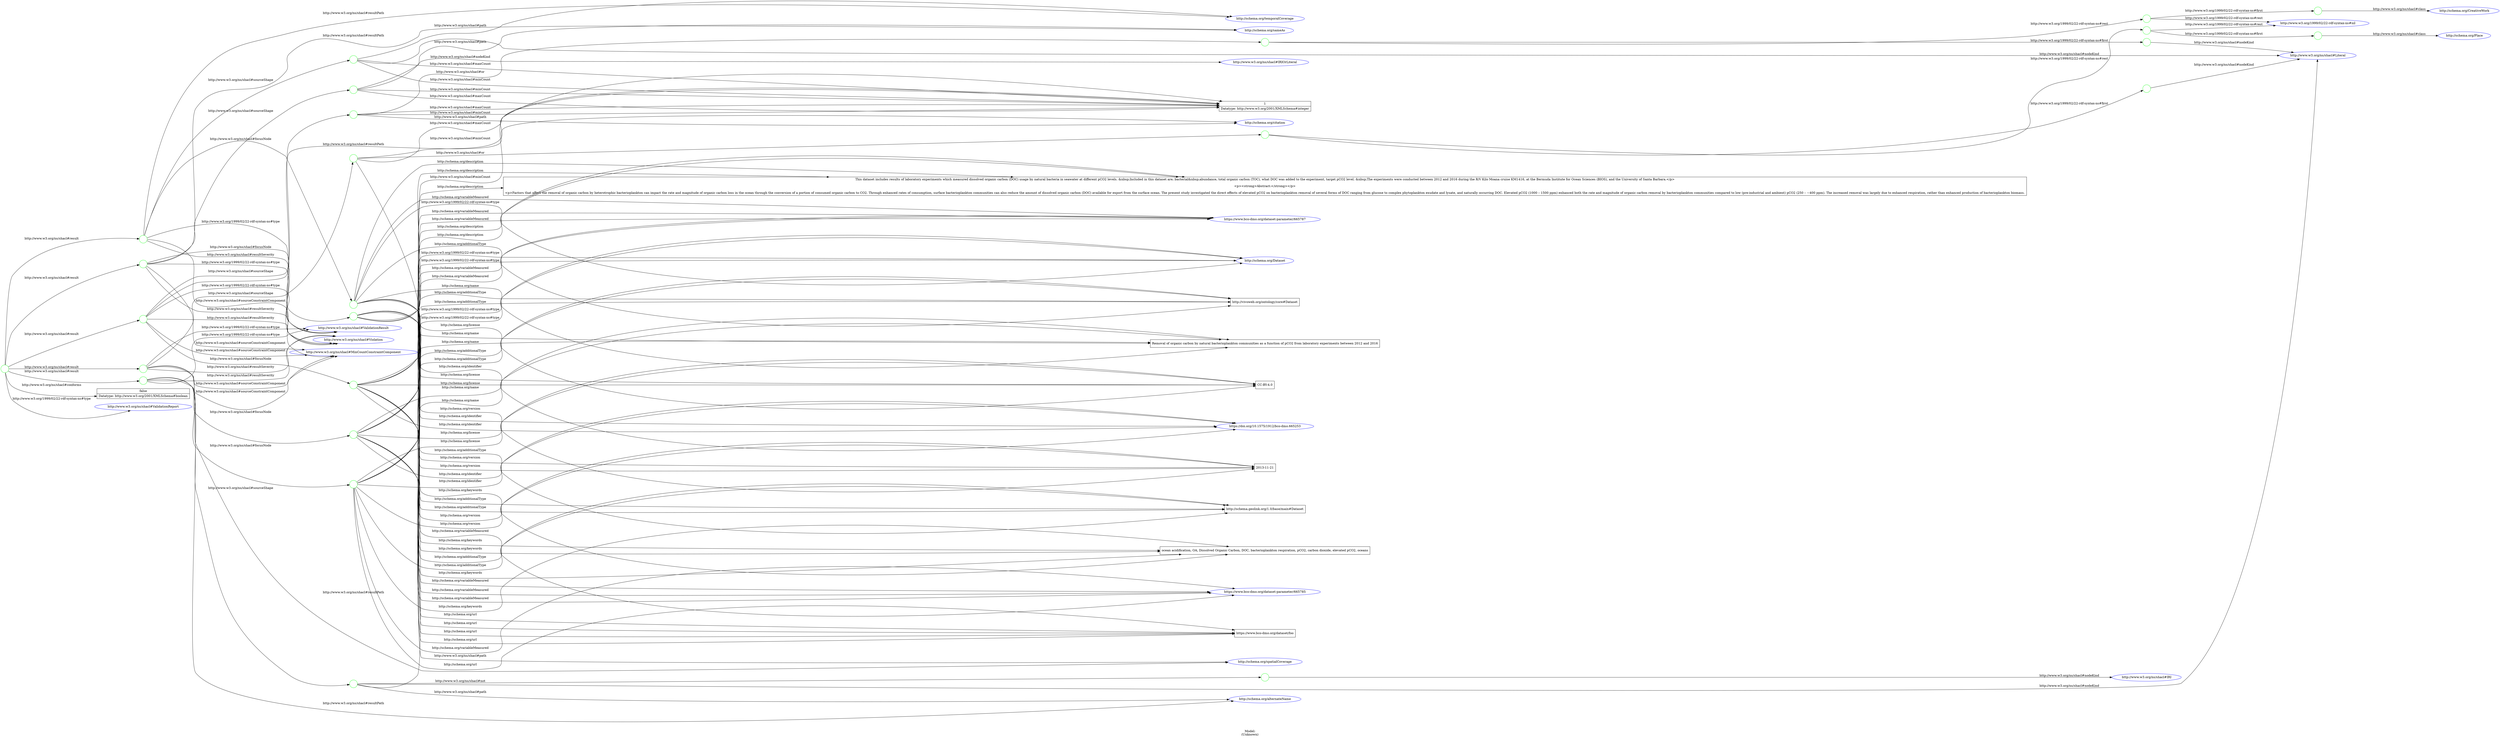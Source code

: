 digraph {
	rankdir = LR;
	charset="utf-8";

	"B_:N2902cfeccffc45f0837001218f760abc" -> "Rhttp://www.w3.org/ns/shacl#Literal" [ label="http://www.w3.org/ns/shacl#nodeKind" ];
	"B_:N9cfc69e8acdc4ba09f765b9a095356d9" -> "Rhttp://schema.org/temporalCoverage" [ label="http://www.w3.org/ns/shacl#resultPath" ];
	"B_:Ned4185c0f1c24a3692560da6a8ca8593" -> "Rhttp://www.w3.org/ns/shacl#Violation" [ label="http://www.w3.org/ns/shacl#resultSeverity" ];
	"B_:Neb15db5b47304d12a78ad7c561f0a96f" -> "L1|Datatype: http://www.w3.org/2001/XMLSchema#integer" [ label="http://www.w3.org/ns/shacl#maxCount" ];
	"B_:N69ebe0d463d3492ea75f1ba9baf6f1d8" -> "L2013-11-21" [ label="http://schema.org/version" ];
	"B_:N68903cfd1c2145b59a5fc8653f73da1e" -> "Rhttp://schema.org/Dataset" [ label="http://www.w3.org/1999/02/22-rdf-syntax-ns#type" ];
	"B_:N68903cfd1c2145b59a5fc8653f73da1e" -> "Lhttp://vivoweb.org/ontology/core#Dataset" [ label="http://schema.org/additionalType" ];
	"B_:N69ebe0d463d3492ea75f1ba9baf6f1d8" -> "Lhttp://vivoweb.org/ontology/core#Dataset" [ label="http://schema.org/additionalType" ];
	"B_:N7563e1c47db4449d99be39796217eb18" -> "L1|Datatype: http://www.w3.org/2001/XMLSchema#integer" [ label="http://www.w3.org/ns/shacl#minCount" ];
	"B_:N69ebe0d463d3492ea75f1ba9baf6f1d8" -> "Rhttp://schema.org/Dataset" [ label="http://www.w3.org/1999/02/22-rdf-syntax-ns#type" ];
	"B_:Nf2540699a4524cdc9f6b80ce32e00348" -> "LCC-BY-4.0" [ label="http://schema.org/license" ];
	"B_:N7f99b970999448f3936341e660c61067" -> "B_:Nf2540699a4524cdc9f6b80ce32e00348" [ label="http://www.w3.org/ns/shacl#focusNode" ];
	"B_:N68903cfd1c2145b59a5fc8653f73da1e" -> "Rhttps://www.bco-dmo.org/dataset-parameter/665785" [ label="http://schema.org/variableMeasured" ];
	"B_:N25eafacfd88145649057b439a06a90ac" -> "L1|Datatype: http://www.w3.org/2001/XMLSchema#integer" [ label="http://www.w3.org/ns/shacl#minCount" ];
	"B_:N7563e1c47db4449d99be39796217eb18" -> "B_:Ne6b9644ce53a43e7a6ca72819147a36f" [ label="http://www.w3.org/ns/shacl#or" ];
	"B_:Ne90695d4b9a54815b97880ea8653573f" -> "B_:Ndb46c2b4f40347f3b76a6fef35cce4a0" [ label="http://www.w3.org/1999/02/22-rdf-syntax-ns#first" ];
	"B_:N94bbf684a42642efbd20fea5a4016954" -> "Rhttp://schema.org/spatialCoverage" [ label="http://www.w3.org/ns/shacl#resultPath" ];
	"B_:N69ebe0d463d3492ea75f1ba9baf6f1d8" -> "Rhttps://www.bco-dmo.org/dataset-parameter/665787" [ label="http://schema.org/variableMeasured" ];
	"B_:Nf2540699a4524cdc9f6b80ce32e00348" -> "Locean acidification, OA, Dissolved Organic Carbon, DOC, bacterioplankton respiration, pCO2, carbon dioxide, elevated pCO2, oceans" [ label="http://schema.org/keywords" ];
	"B_:N69ebe0d463d3492ea75f1ba9baf6f1d8" -> "Locean acidification, OA, Dissolved Organic Carbon, DOC, bacterioplankton respiration, pCO2, carbon dioxide, elevated pCO2, oceans" [ label="http://schema.org/keywords" ];
	"B_:N9cfc69e8acdc4ba09f765b9a095356d9" -> "Rhttp://www.w3.org/ns/shacl#ValidationResult" [ label="http://www.w3.org/1999/02/22-rdf-syntax-ns#type" ];
	"B_:N69ebe0d463d3492ea75f1ba9baf6f1d8" -> "LThis dataset includes results of laboratory experiments which measured dissolved organic carbon (DOC) usage by natural bacteria in seawater at different pCO2 levels. &amp;nbsp;Included in this dataset are; bacterial&amp;nbsp;abundance, total organic carbon (TOC), what DOC was added to the experiment, target pCO2 level. &amp;nbsp;The experiments were conducted between 2012 and 2016 during the R/V Kilo Moana cruise KM1416, at the Bermuda Institute for Ocean Sciences (BIOS), and the University of Santa Barbara.&lt;/p&gt;\n\n&lt;p&gt;&lt;strong&gt;Abstract:&lt;/strong&gt;&lt;/p&gt;\n\n&lt;p&gt;Factors that affect the removal of organic carbon by heterotrophic bacterioplankton can impact the rate and magnitude of organic carbon loss in the ocean through the conversion of a portion of consumed organic carbon to CO2. Through enhanced rates of consumption, surface bacterioplankton communities can also reduce the amount of dissolved organic carbon (DOC) available for export from the surface ocean. The present study investigated the direct effects of elevated pCO2 on bacterioplankton removal of several forms of DOC ranging from glucose to complex phytoplankton exudate and lysate, and naturally occurring DOC. Elevated pCO2 (1000 &ndash; 1500 ppm) enhanced both the rate and magnitude of organic carbon removal by bacterioplankton communities compared to low (pre-industrial and ambient) pCO2 (250 &ndash; ~400 ppm). The increased removal was largely due to enhanced respiration, rather than enhanced production of bacterioplankton biomass." [ label="http://schema.org/description" ];
	"B_:N68903cfd1c2145b59a5fc8653f73da1e" -> "Lhttps://www.bco-dmo.org/dataset/foo" [ label="http://schema.org/url" ];
	"B_:Ned4185c0f1c24a3692560da6a8ca8593" -> "Rhttp://schema.org/sameAs" [ label="http://www.w3.org/ns/shacl#resultPath" ];
	"B_:N9f78fc3ffa534040b97667e9828d0630" -> "Rhttp://www.w3.org/ns/shacl#MinCountConstraintComponent" [ label="http://www.w3.org/ns/shacl#sourceConstraintComponent" ];
	"B_:Nf2540699a4524cdc9f6b80ce32e00348" -> "Lhttps://www.bco-dmo.org/dataset/foo" [ label="http://schema.org/url" ];
	"B_:N4bb4fe687bd0490fb5e91288e018a1e4" -> "Rhttp://www.w3.org/1999/02/22-rdf-syntax-ns#nil" [ label="http://www.w3.org/1999/02/22-rdf-syntax-ns#rest" ];
	"B_:Ncb86151186ed4b8b99e2a1464e5f6b87" -> "B_:N9f78fc3ffa534040b97667e9828d0630" [ label="http://www.w3.org/ns/shacl#result" ];
	"B_:N7168ffb348ab4766969395d3df5006c6" -> "Rhttps://www.bco-dmo.org/dataset-parameter/665787" [ label="http://schema.org/variableMeasured" ];
	"B_:N9f78fc3ffa534040b97667e9828d0630" -> "Rhttp://schema.org/alternateName" [ label="http://www.w3.org/ns/shacl#resultPath" ];
	"B_:N7563e1c47db4449d99be39796217eb18" -> "L1|Datatype: http://www.w3.org/2001/XMLSchema#integer" [ label="http://www.w3.org/ns/shacl#maxCount" ];
	"B_:Ne6b9644ce53a43e7a6ca72819147a36f" -> "B_:N2902cfeccffc45f0837001218f760abc" [ label="http://www.w3.org/1999/02/22-rdf-syntax-ns#first" ];
	"B_:N46b6012373104b529fa828a5bc95f8f6" -> "LCC-BY-4.0" [ label="http://schema.org/license" ];
	"B_:N46b6012373104b529fa828a5bc95f8f6" -> "L2013-11-21" [ label="http://schema.org/version" ];
	"B_:Nb253f08627024db1ac8af5fa39669301" -> "Rhttp://schema.org/sameAs" [ label="http://www.w3.org/ns/shacl#path" ];
	"B_:N9cfc69e8acdc4ba09f765b9a095356d9" -> "Rhttp://www.w3.org/ns/shacl#Violation" [ label="http://www.w3.org/ns/shacl#resultSeverity" ];
	"B_:N94bbf684a42642efbd20fea5a4016954" -> "B_:N46b6012373104b529fa828a5bc95f8f6" [ label="http://www.w3.org/ns/shacl#focusNode" ];
	"B_:Neb15db5b47304d12a78ad7c561f0a96f" -> "Rhttp://www.w3.org/ns/shacl#Literal" [ label="http://www.w3.org/ns/shacl#nodeKind" ];
	"B_:N46b6012373104b529fa828a5bc95f8f6" -> "Rhttp://schema.org/Dataset" [ label="http://www.w3.org/1999/02/22-rdf-syntax-ns#type" ];
	"B_:N7168ffb348ab4766969395d3df5006c6" -> "Rhttps://www.bco-dmo.org/dataset-parameter/665785" [ label="http://schema.org/variableMeasured" ];
	"B_:Nf2540699a4524cdc9f6b80ce32e00348" -> "Lhttp://vivoweb.org/ontology/core#Dataset" [ label="http://schema.org/additionalType" ];
	"B_:Neb15db5b47304d12a78ad7c561f0a96f" -> "Rhttp://schema.org/temporalCoverage" [ label="http://www.w3.org/ns/shacl#path" ];
	"B_:N3f9401abfab942b4860579993cb9595a" -> "L1|Datatype: http://www.w3.org/2001/XMLSchema#integer" [ label="http://www.w3.org/ns/shacl#maxCount" ];
	"B_:Nb253f08627024db1ac8af5fa39669301" -> "Rhttp://www.w3.org/ns/shacl#IRIOrLiteral" [ label="http://www.w3.org/ns/shacl#nodeKind" ];
	"B_:N94bbf684a42642efbd20fea5a4016954" -> "Rhttp://www.w3.org/ns/shacl#ValidationResult" [ label="http://www.w3.org/1999/02/22-rdf-syntax-ns#type" ];
	"B_:N46b6012373104b529fa828a5bc95f8f6" -> "LThis dataset includes results of laboratory experiments which measured dissolved organic carbon (DOC) usage by natural bacteria in seawater at different pCO2 levels. &amp;nbsp;Included in this dataset are; bacterial&amp;nbsp;abundance, total organic carbon (TOC), what DOC was added to the experiment, target pCO2 level. &amp;nbsp;The experiments were conducted between 2012 and 2016 during the R/V Kilo Moana cruise KM1416, at the Bermuda Institute for Ocean Sciences (BIOS), and the University of Santa Barbara.&lt;/p&gt;\n\n&lt;p&gt;&lt;strong&gt;Abstract:&lt;/strong&gt;&lt;/p&gt;\n\n&lt;p&gt;Factors that affect the removal of organic carbon by heterotrophic bacterioplankton can impact the rate and magnitude of organic carbon loss in the ocean through the conversion of a portion of consumed organic carbon to CO2. Through enhanced rates of consumption, surface bacterioplankton communities can also reduce the amount of dissolved organic carbon (DOC) available for export from the surface ocean. The present study investigated the direct effects of elevated pCO2 on bacterioplankton removal of several forms of DOC ranging from glucose to complex phytoplankton exudate and lysate, and naturally occurring DOC. Elevated pCO2 (1000 &ndash; 1500 ppm) enhanced both the rate and magnitude of organic carbon removal by bacterioplankton communities compared to low (pre-industrial and ambient) pCO2 (250 &ndash; ~400 ppm). The increased removal was largely due to enhanced respiration, rather than enhanced production of bacterioplankton biomass." [ label="http://schema.org/description" ];
	"B_:N68903cfd1c2145b59a5fc8653f73da1e" -> "Lhttp://schema.geolink.org/1.0/base/main#Dataset" [ label="http://schema.org/additionalType" ];
	"B_:N69ebe0d463d3492ea75f1ba9baf6f1d8" -> "Rhttps://doi.org/10.1575/1912/bco-dmo.665253" [ label="http://schema.org/identifier" ];
	"B_:N69ebe0d463d3492ea75f1ba9baf6f1d8" -> "Rhttps://www.bco-dmo.org/dataset-parameter/665785" [ label="http://schema.org/variableMeasured" ];
	"B_:N94bbf684a42642efbd20fea5a4016954" -> "Rhttp://www.w3.org/ns/shacl#MinCountConstraintComponent" [ label="http://www.w3.org/ns/shacl#sourceConstraintComponent" ];
	"B_:N3f9401abfab942b4860579993cb9595a" -> "B_:N9fa0f54231d342399eba4070fd7555e8" [ label="http://www.w3.org/ns/shacl#or" ];
	"B_:N9cfc69e8acdc4ba09f765b9a095356d9" -> "B_:Neb15db5b47304d12a78ad7c561f0a96f" [ label="http://www.w3.org/ns/shacl#sourceShape" ];
	"B_:Ned4185c0f1c24a3692560da6a8ca8593" -> "Rhttp://www.w3.org/ns/shacl#MinCountConstraintComponent" [ label="http://www.w3.org/ns/shacl#sourceConstraintComponent" ];
	"B_:N46b6012373104b529fa828a5bc95f8f6" -> "Rhttps://doi.org/10.1575/1912/bco-dmo.665253" [ label="http://schema.org/identifier" ];
	"B_:N68903cfd1c2145b59a5fc8653f73da1e" -> "Rhttps://www.bco-dmo.org/dataset-parameter/665787" [ label="http://schema.org/variableMeasured" ];
	"B_:N7168ffb348ab4766969395d3df5006c6" -> "Rhttps://doi.org/10.1575/1912/bco-dmo.665253" [ label="http://schema.org/identifier" ];
	"B_:N7f99b970999448f3936341e660c61067" -> "Rhttp://www.w3.org/ns/shacl#ValidationResult" [ label="http://www.w3.org/1999/02/22-rdf-syntax-ns#type" ];
	"B_:N7168ffb348ab4766969395d3df5006c6" -> "Lhttps://www.bco-dmo.org/dataset/foo" [ label="http://schema.org/url" ];
	"B_:Ndb46c2b4f40347f3b76a6fef35cce4a0" -> "Rhttp://schema.org/Place" [ label="http://www.w3.org/ns/shacl#class" ];
	"B_:N94bbf684a42642efbd20fea5a4016954" -> "B_:N3f9401abfab942b4860579993cb9595a" [ label="http://www.w3.org/ns/shacl#sourceShape" ];
	"B_:Ncb86151186ed4b8b99e2a1464e5f6b87" -> "Lfalse|Datatype: http://www.w3.org/2001/XMLSchema#boolean" [ label="http://www.w3.org/ns/shacl#conforms" ];
	"B_:N7168ffb348ab4766969395d3df5006c6" -> "Lhttp://vivoweb.org/ontology/core#Dataset" [ label="http://schema.org/additionalType" ];
	"B_:Ned4185c0f1c24a3692560da6a8ca8593" -> "B_:Nb253f08627024db1ac8af5fa39669301" [ label="http://www.w3.org/ns/shacl#sourceShape" ];
	"B_:N7168ffb348ab4766969395d3df5006c6" -> "Rhttp://schema.org/Dataset" [ label="http://www.w3.org/1999/02/22-rdf-syntax-ns#type" ];
	"B_:N46b6012373104b529fa828a5bc95f8f6" -> "LRemoval of organic carbon by natural bacterioplankton communities as a function of pCO2 from laboratory experiments between 2012 and 2016" [ label="http://schema.org/name" ];
	"B_:Ncb86151186ed4b8b99e2a1464e5f6b87" -> "B_:N9cfc69e8acdc4ba09f765b9a095356d9" [ label="http://www.w3.org/ns/shacl#result" ];
	"B_:N25eafacfd88145649057b439a06a90ac" -> "Rhttp://schema.org/alternateName" [ label="http://www.w3.org/ns/shacl#path" ];
	"B_:N7168ffb348ab4766969395d3df5006c6" -> "LRemoval of organic carbon by natural bacterioplankton communities as a function of pCO2 from laboratory experiments between 2012 and 2016" [ label="http://schema.org/name" ];
	"B_:N68903cfd1c2145b59a5fc8653f73da1e" -> "LRemoval of organic carbon by natural bacterioplankton communities as a function of pCO2 from laboratory experiments between 2012 and 2016" [ label="http://schema.org/name" ];
	"B_:N9cfc69e8acdc4ba09f765b9a095356d9" -> "Rhttp://www.w3.org/ns/shacl#MinCountConstraintComponent" [ label="http://www.w3.org/ns/shacl#sourceConstraintComponent" ];
	"B_:N3f9401abfab942b4860579993cb9595a" -> "L1|Datatype: http://www.w3.org/2001/XMLSchema#integer" [ label="http://www.w3.org/ns/shacl#minCount" ];
	"B_:N69ebe0d463d3492ea75f1ba9baf6f1d8" -> "LCC-BY-4.0" [ label="http://schema.org/license" ];
	"B_:Nf2540699a4524cdc9f6b80ce32e00348" -> "Rhttp://schema.org/Dataset" [ label="http://www.w3.org/1999/02/22-rdf-syntax-ns#type" ];
	"B_:N9f78fc3ffa534040b97667e9828d0630" -> "B_:N69ebe0d463d3492ea75f1ba9baf6f1d8" [ label="http://www.w3.org/ns/shacl#focusNode" ];
	"B_:N69ebe0d463d3492ea75f1ba9baf6f1d8" -> "LRemoval of organic carbon by natural bacterioplankton communities as a function of pCO2 from laboratory experiments between 2012 and 2016" [ label="http://schema.org/name" ];
	"B_:N9cfc69e8acdc4ba09f765b9a095356d9" -> "B_:N68903cfd1c2145b59a5fc8653f73da1e" [ label="http://www.w3.org/ns/shacl#focusNode" ];
	"B_:N46b6012373104b529fa828a5bc95f8f6" -> "Lhttp://schema.geolink.org/1.0/base/main#Dataset" [ label="http://schema.org/additionalType" ];
	"B_:N4bb4fe687bd0490fb5e91288e018a1e4" -> "B_:N5dfc30b464274393bb9eaa84e2beee85" [ label="http://www.w3.org/1999/02/22-rdf-syntax-ns#first" ];
	"B_:N25eafacfd88145649057b439a06a90ac" -> "Rhttp://www.w3.org/ns/shacl#Literal" [ label="http://www.w3.org/ns/shacl#nodeKind" ];
	"B_:N9f78fc3ffa534040b97667e9828d0630" -> "Rhttp://www.w3.org/ns/shacl#ValidationResult" [ label="http://www.w3.org/1999/02/22-rdf-syntax-ns#type" ];
	"B_:N7f99b970999448f3936341e660c61067" -> "Rhttp://schema.org/citation" [ label="http://www.w3.org/ns/shacl#resultPath" ];
	"B_:N68903cfd1c2145b59a5fc8653f73da1e" -> "L2013-11-21" [ label="http://schema.org/version" ];
	"B_:Ncb86151186ed4b8b99e2a1464e5f6b87" -> "Rhttp://www.w3.org/ns/shacl#ValidationReport" [ label="http://www.w3.org/1999/02/22-rdf-syntax-ns#type" ];
	"B_:Ncb86151186ed4b8b99e2a1464e5f6b87" -> "B_:N94bbf684a42642efbd20fea5a4016954" [ label="http://www.w3.org/ns/shacl#result" ];
	"B_:N69ebe0d463d3492ea75f1ba9baf6f1d8" -> "Lhttp://schema.geolink.org/1.0/base/main#Dataset" [ label="http://schema.org/additionalType" ];
	"B_:Nbc6149e6ccc54b8eb545a450774db9ba" -> "Rhttp://www.w3.org/ns/shacl#Literal" [ label="http://www.w3.org/ns/shacl#nodeKind" ];
	"B_:Ned4185c0f1c24a3692560da6a8ca8593" -> "B_:N7168ffb348ab4766969395d3df5006c6" [ label="http://www.w3.org/ns/shacl#focusNode" ];
	"B_:N94bbf684a42642efbd20fea5a4016954" -> "Rhttp://www.w3.org/ns/shacl#Violation" [ label="http://www.w3.org/ns/shacl#resultSeverity" ];
	"B_:N68903cfd1c2145b59a5fc8653f73da1e" -> "LThis dataset includes results of laboratory experiments which measured dissolved organic carbon (DOC) usage by natural bacteria in seawater at different pCO2 levels. &amp;nbsp;Included in this dataset are; bacterial&amp;nbsp;abundance, total organic carbon (TOC), what DOC was added to the experiment, target pCO2 level. &amp;nbsp;The experiments were conducted between 2012 and 2016 during the R/V Kilo Moana cruise KM1416, at the Bermuda Institute for Ocean Sciences (BIOS), and the University of Santa Barbara.&lt;/p&gt;\n\n&lt;p&gt;&lt;strong&gt;Abstract:&lt;/strong&gt;&lt;/p&gt;\n\n&lt;p&gt;Factors that affect the removal of organic carbon by heterotrophic bacterioplankton can impact the rate and magnitude of organic carbon loss in the ocean through the conversion of a portion of consumed organic carbon to CO2. Through enhanced rates of consumption, surface bacterioplankton communities can also reduce the amount of dissolved organic carbon (DOC) available for export from the surface ocean. The present study investigated the direct effects of elevated pCO2 on bacterioplankton removal of several forms of DOC ranging from glucose to complex phytoplankton exudate and lysate, and naturally occurring DOC. Elevated pCO2 (1000 &ndash; 1500 ppm) enhanced both the rate and magnitude of organic carbon removal by bacterioplankton communities compared to low (pre-industrial and ambient) pCO2 (250 &ndash; ~400 ppm). The increased removal was largely due to enhanced respiration, rather than enhanced production of bacterioplankton biomass." [ label="http://schema.org/description" ];
	"B_:Nf2540699a4524cdc9f6b80ce32e00348" -> "Rhttps://www.bco-dmo.org/dataset-parameter/665787" [ label="http://schema.org/variableMeasured" ];
	"B_:N46b6012373104b529fa828a5bc95f8f6" -> "Rhttps://www.bco-dmo.org/dataset-parameter/665787" [ label="http://schema.org/variableMeasured" ];
	"B_:N46b6012373104b529fa828a5bc95f8f6" -> "Locean acidification, OA, Dissolved Organic Carbon, DOC, bacterioplankton respiration, pCO2, carbon dioxide, elevated pCO2, oceans" [ label="http://schema.org/keywords" ];
	"B_:N46b6012373104b529fa828a5bc95f8f6" -> "Lhttps://www.bco-dmo.org/dataset/foo" [ label="http://schema.org/url" ];
	"B_:Nf2540699a4524cdc9f6b80ce32e00348" -> "Rhttps://doi.org/10.1575/1912/bco-dmo.665253" [ label="http://schema.org/identifier" ];
	"B_:N9fa0f54231d342399eba4070fd7555e8" -> "B_:Nbc6149e6ccc54b8eb545a450774db9ba" [ label="http://www.w3.org/1999/02/22-rdf-syntax-ns#first" ];
	"B_:N7168ffb348ab4766969395d3df5006c6" -> "Locean acidification, OA, Dissolved Organic Carbon, DOC, bacterioplankton respiration, pCO2, carbon dioxide, elevated pCO2, oceans" [ label="http://schema.org/keywords" ];
	"B_:Ne90695d4b9a54815b97880ea8653573f" -> "Rhttp://www.w3.org/1999/02/22-rdf-syntax-ns#nil" [ label="http://www.w3.org/1999/02/22-rdf-syntax-ns#rest" ];
	"B_:N25eafacfd88145649057b439a06a90ac" -> "B_:Nc73ca367509f41f483fc9562f38983d9" [ label="http://www.w3.org/ns/shacl#not" ];
	"B_:N7168ffb348ab4766969395d3df5006c6" -> "LCC-BY-4.0" [ label="http://schema.org/license" ];
	"B_:N7168ffb348ab4766969395d3df5006c6" -> "L2013-11-21" [ label="http://schema.org/version" ];
	"B_:N69ebe0d463d3492ea75f1ba9baf6f1d8" -> "Lhttps://www.bco-dmo.org/dataset/foo" [ label="http://schema.org/url" ];
	"B_:N9f78fc3ffa534040b97667e9828d0630" -> "Rhttp://www.w3.org/ns/shacl#Violation" [ label="http://www.w3.org/ns/shacl#resultSeverity" ];
	"B_:N7168ffb348ab4766969395d3df5006c6" -> "LThis dataset includes results of laboratory experiments which measured dissolved organic carbon (DOC) usage by natural bacteria in seawater at different pCO2 levels. &amp;nbsp;Included in this dataset are; bacterial&amp;nbsp;abundance, total organic carbon (TOC), what DOC was added to the experiment, target pCO2 level. &amp;nbsp;The experiments were conducted between 2012 and 2016 during the R/V Kilo Moana cruise KM1416, at the Bermuda Institute for Ocean Sciences (BIOS), and the University of Santa Barbara.&lt;/p&gt;\n\n&lt;p&gt;&lt;strong&gt;Abstract:&lt;/strong&gt;&lt;/p&gt;\n\n&lt;p&gt;Factors that affect the removal of organic carbon by heterotrophic bacterioplankton can impact the rate and magnitude of organic carbon loss in the ocean through the conversion of a portion of consumed organic carbon to CO2. Through enhanced rates of consumption, surface bacterioplankton communities can also reduce the amount of dissolved organic carbon (DOC) available for export from the surface ocean. The present study investigated the direct effects of elevated pCO2 on bacterioplankton removal of several forms of DOC ranging from glucose to complex phytoplankton exudate and lysate, and naturally occurring DOC. Elevated pCO2 (1000 &ndash; 1500 ppm) enhanced both the rate and magnitude of organic carbon removal by bacterioplankton communities compared to low (pre-industrial and ambient) pCO2 (250 &ndash; ~400 ppm). The increased removal was largely due to enhanced respiration, rather than enhanced production of bacterioplankton biomass." [ label="http://schema.org/description" ];
	"B_:Nf2540699a4524cdc9f6b80ce32e00348" -> "LRemoval of organic carbon by natural bacterioplankton communities as a function of pCO2 from laboratory experiments between 2012 and 2016" [ label="http://schema.org/name" ];
	"B_:N5dfc30b464274393bb9eaa84e2beee85" -> "Rhttp://schema.org/CreativeWork" [ label="http://www.w3.org/ns/shacl#class" ];
	"B_:N46b6012373104b529fa828a5bc95f8f6" -> "Rhttps://www.bco-dmo.org/dataset-parameter/665785" [ label="http://schema.org/variableMeasured" ];
	"B_:Nb253f08627024db1ac8af5fa39669301" -> "L1|Datatype: http://www.w3.org/2001/XMLSchema#integer" [ label="http://www.w3.org/ns/shacl#maxCount" ];
	"B_:N7168ffb348ab4766969395d3df5006c6" -> "Lhttp://schema.geolink.org/1.0/base/main#Dataset" [ label="http://schema.org/additionalType" ];
	"B_:N7f99b970999448f3936341e660c61067" -> "Rhttp://www.w3.org/ns/shacl#MinCountConstraintComponent" [ label="http://www.w3.org/ns/shacl#sourceConstraintComponent" ];
	"B_:N3f9401abfab942b4860579993cb9595a" -> "Rhttp://schema.org/spatialCoverage" [ label="http://www.w3.org/ns/shacl#path" ];
	"B_:N68903cfd1c2145b59a5fc8653f73da1e" -> "LCC-BY-4.0" [ label="http://schema.org/license" ];
	"B_:Nf2540699a4524cdc9f6b80ce32e00348" -> "Rhttps://www.bco-dmo.org/dataset-parameter/665785" [ label="http://schema.org/variableMeasured" ];
	"B_:N7f99b970999448f3936341e660c61067" -> "B_:N7563e1c47db4449d99be39796217eb18" [ label="http://www.w3.org/ns/shacl#sourceShape" ];
	"B_:N9f78fc3ffa534040b97667e9828d0630" -> "B_:N25eafacfd88145649057b439a06a90ac" [ label="http://www.w3.org/ns/shacl#sourceShape" ];
	"B_:Nf2540699a4524cdc9f6b80ce32e00348" -> "Lhttp://schema.geolink.org/1.0/base/main#Dataset" [ label="http://schema.org/additionalType" ];
	"B_:N68903cfd1c2145b59a5fc8653f73da1e" -> "Locean acidification, OA, Dissolved Organic Carbon, DOC, bacterioplankton respiration, pCO2, carbon dioxide, elevated pCO2, oceans" [ label="http://schema.org/keywords" ];
	"B_:Ned4185c0f1c24a3692560da6a8ca8593" -> "Rhttp://www.w3.org/ns/shacl#ValidationResult" [ label="http://www.w3.org/1999/02/22-rdf-syntax-ns#type" ];
	"B_:Ne6b9644ce53a43e7a6ca72819147a36f" -> "B_:N4bb4fe687bd0490fb5e91288e018a1e4" [ label="http://www.w3.org/1999/02/22-rdf-syntax-ns#rest" ];
	"B_:N46b6012373104b529fa828a5bc95f8f6" -> "Lhttp://vivoweb.org/ontology/core#Dataset" [ label="http://schema.org/additionalType" ];
	"B_:Neb15db5b47304d12a78ad7c561f0a96f" -> "L1|Datatype: http://www.w3.org/2001/XMLSchema#integer" [ label="http://www.w3.org/ns/shacl#minCount" ];
	"B_:Nf2540699a4524cdc9f6b80ce32e00348" -> "L2013-11-21" [ label="http://schema.org/version" ];
	"B_:N9fa0f54231d342399eba4070fd7555e8" -> "B_:Ne90695d4b9a54815b97880ea8653573f" [ label="http://www.w3.org/1999/02/22-rdf-syntax-ns#rest" ];
	"B_:Nb253f08627024db1ac8af5fa39669301" -> "L1|Datatype: http://www.w3.org/2001/XMLSchema#integer" [ label="http://www.w3.org/ns/shacl#minCount" ];
	"B_:Nc73ca367509f41f483fc9562f38983d9" -> "Rhttp://www.w3.org/ns/shacl#IRI" [ label="http://www.w3.org/ns/shacl#nodeKind" ];
	"B_:Ncb86151186ed4b8b99e2a1464e5f6b87" -> "B_:Ned4185c0f1c24a3692560da6a8ca8593" [ label="http://www.w3.org/ns/shacl#result" ];
	"B_:Nf2540699a4524cdc9f6b80ce32e00348" -> "LThis dataset includes results of laboratory experiments which measured dissolved organic carbon (DOC) usage by natural bacteria in seawater at different pCO2 levels. &amp;nbsp;Included in this dataset are; bacterial&amp;nbsp;abundance, total organic carbon (TOC), what DOC was added to the experiment, target pCO2 level. &amp;nbsp;The experiments were conducted between 2012 and 2016 during the R/V Kilo Moana cruise KM1416, at the Bermuda Institute for Ocean Sciences (BIOS), and the University of Santa Barbara.&lt;/p&gt;\n\n&lt;p&gt;&lt;strong&gt;Abstract:&lt;/strong&gt;&lt;/p&gt;\n\n&lt;p&gt;Factors that affect the removal of organic carbon by heterotrophic bacterioplankton can impact the rate and magnitude of organic carbon loss in the ocean through the conversion of a portion of consumed organic carbon to CO2. Through enhanced rates of consumption, surface bacterioplankton communities can also reduce the amount of dissolved organic carbon (DOC) available for export from the surface ocean. The present study investigated the direct effects of elevated pCO2 on bacterioplankton removal of several forms of DOC ranging from glucose to complex phytoplankton exudate and lysate, and naturally occurring DOC. Elevated pCO2 (1000 &ndash; 1500 ppm) enhanced both the rate and magnitude of organic carbon removal by bacterioplankton communities compared to low (pre-industrial and ambient) pCO2 (250 &ndash; ~400 ppm). The increased removal was largely due to enhanced respiration, rather than enhanced production of bacterioplankton biomass." [ label="http://schema.org/description" ];
	"B_:N68903cfd1c2145b59a5fc8653f73da1e" -> "Rhttps://doi.org/10.1575/1912/bco-dmo.665253" [ label="http://schema.org/identifier" ];
	"B_:N7f99b970999448f3936341e660c61067" -> "Rhttp://www.w3.org/ns/shacl#Violation" [ label="http://www.w3.org/ns/shacl#resultSeverity" ];
	"B_:N7563e1c47db4449d99be39796217eb18" -> "Rhttp://schema.org/citation" [ label="http://www.w3.org/ns/shacl#path" ];
	"B_:Ncb86151186ed4b8b99e2a1464e5f6b87" -> "B_:N7f99b970999448f3936341e660c61067" [ label="http://www.w3.org/ns/shacl#result" ];

	// Resources
	"Rhttp://www.w3.org/ns/shacl#Literal" [ label="http://www.w3.org/ns/shacl#Literal", shape = ellipse, color = blue ];
	"Rhttp://schema.org/temporalCoverage" [ label="http://schema.org/temporalCoverage", shape = ellipse, color = blue ];
	"Rhttp://www.w3.org/ns/shacl#Violation" [ label="http://www.w3.org/ns/shacl#Violation", shape = ellipse, color = blue ];
	"Rhttp://schema.org/Dataset" [ label="http://schema.org/Dataset", shape = ellipse, color = blue ];
	"Rhttps://www.bco-dmo.org/dataset-parameter/665785" [ label="https://www.bco-dmo.org/dataset-parameter/665785", shape = ellipse, color = blue ];
	"Rhttp://schema.org/spatialCoverage" [ label="http://schema.org/spatialCoverage", shape = ellipse, color = blue ];
	"Rhttps://www.bco-dmo.org/dataset-parameter/665787" [ label="https://www.bco-dmo.org/dataset-parameter/665787", shape = ellipse, color = blue ];
	"Rhttp://www.w3.org/ns/shacl#ValidationResult" [ label="http://www.w3.org/ns/shacl#ValidationResult", shape = ellipse, color = blue ];
	"Rhttp://schema.org/sameAs" [ label="http://schema.org/sameAs", shape = ellipse, color = blue ];
	"Rhttp://www.w3.org/ns/shacl#MinCountConstraintComponent" [ label="http://www.w3.org/ns/shacl#MinCountConstraintComponent", shape = ellipse, color = blue ];
	"Rhttp://www.w3.org/1999/02/22-rdf-syntax-ns#nil" [ label="http://www.w3.org/1999/02/22-rdf-syntax-ns#nil", shape = ellipse, color = blue ];
	"Rhttp://schema.org/alternateName" [ label="http://schema.org/alternateName", shape = ellipse, color = blue ];
	"Rhttp://www.w3.org/ns/shacl#IRIOrLiteral" [ label="http://www.w3.org/ns/shacl#IRIOrLiteral", shape = ellipse, color = blue ];
	"Rhttps://doi.org/10.1575/1912/bco-dmo.665253" [ label="https://doi.org/10.1575/1912/bco-dmo.665253", shape = ellipse, color = blue ];
	"Rhttp://schema.org/Place" [ label="http://schema.org/Place", shape = ellipse, color = blue ];
	"Rhttp://schema.org/citation" [ label="http://schema.org/citation", shape = ellipse, color = blue ];
	"Rhttp://www.w3.org/ns/shacl#ValidationReport" [ label="http://www.w3.org/ns/shacl#ValidationReport", shape = ellipse, color = blue ];
	"Rhttp://schema.org/CreativeWork" [ label="http://schema.org/CreativeWork", shape = ellipse, color = blue ];
	"Rhttp://www.w3.org/ns/shacl#IRI" [ label="http://www.w3.org/ns/shacl#IRI", shape = ellipse, color = blue ];

	// Anonymous nodes
	"B_:N2902cfeccffc45f0837001218f760abc" [ label="", shape = circle, color = green ];
	"B_:N9cfc69e8acdc4ba09f765b9a095356d9" [ label="", shape = circle, color = green ];
	"B_:Ned4185c0f1c24a3692560da6a8ca8593" [ label="", shape = circle, color = green ];
	"B_:Neb15db5b47304d12a78ad7c561f0a96f" [ label="", shape = circle, color = green ];
	"B_:N69ebe0d463d3492ea75f1ba9baf6f1d8" [ label="", shape = circle, color = green ];
	"B_:N68903cfd1c2145b59a5fc8653f73da1e" [ label="", shape = circle, color = green ];
	"B_:N7563e1c47db4449d99be39796217eb18" [ label="", shape = circle, color = green ];
	"B_:Nf2540699a4524cdc9f6b80ce32e00348" [ label="", shape = circle, color = green ];
	"B_:N7f99b970999448f3936341e660c61067" [ label="", shape = circle, color = green ];
	"B_:N25eafacfd88145649057b439a06a90ac" [ label="", shape = circle, color = green ];
	"B_:Ne6b9644ce53a43e7a6ca72819147a36f" [ label="", shape = circle, color = green ];
	"B_:Ne90695d4b9a54815b97880ea8653573f" [ label="", shape = circle, color = green ];
	"B_:Ndb46c2b4f40347f3b76a6fef35cce4a0" [ label="", shape = circle, color = green ];
	"B_:N94bbf684a42642efbd20fea5a4016954" [ label="", shape = circle, color = green ];
	"B_:N9f78fc3ffa534040b97667e9828d0630" [ label="", shape = circle, color = green ];
	"B_:N4bb4fe687bd0490fb5e91288e018a1e4" [ label="", shape = circle, color = green ];
	"B_:Ncb86151186ed4b8b99e2a1464e5f6b87" [ label="", shape = circle, color = green ];
	"B_:N7168ffb348ab4766969395d3df5006c6" [ label="", shape = circle, color = green ];
	"B_:N46b6012373104b529fa828a5bc95f8f6" [ label="", shape = circle, color = green ];
	"B_:Nb253f08627024db1ac8af5fa39669301" [ label="", shape = circle, color = green ];
	"B_:N3f9401abfab942b4860579993cb9595a" [ label="", shape = circle, color = green ];
	"B_:N9fa0f54231d342399eba4070fd7555e8" [ label="", shape = circle, color = green ];
	"B_:N5dfc30b464274393bb9eaa84e2beee85" [ label="", shape = circle, color = green ];
	"B_:Nbc6149e6ccc54b8eb545a450774db9ba" [ label="", shape = circle, color = green ];
	"B_:Nc73ca367509f41f483fc9562f38983d9" [ label="", shape = circle, color = green ];

	// Literals
	"L1|Datatype: http://www.w3.org/2001/XMLSchema#integer" [ label="1|Datatype: http://www.w3.org/2001/XMLSchema#integer", shape = record ];
	"L2013-11-21" [ label="2013-11-21", shape = record ];
	"Lhttp://vivoweb.org/ontology/core#Dataset" [ label="http://vivoweb.org/ontology/core#Dataset", shape = record ];
	"LCC-BY-4.0" [ label="CC-BY-4.0", shape = record ];
	"Locean acidification, OA, Dissolved Organic Carbon, DOC, bacterioplankton respiration, pCO2, carbon dioxide, elevated pCO2, oceans" [ label="ocean acidification, OA, Dissolved Organic Carbon, DOC, bacterioplankton respiration, pCO2, carbon dioxide, elevated pCO2, oceans", shape = record ];
	"LThis dataset includes results of laboratory experiments which measured dissolved organic carbon (DOC) usage by natural bacteria in seawater at different pCO2 levels. &amp;nbsp;Included in this dataset are; bacterial&amp;nbsp;abundance, total organic carbon (TOC), what DOC was added to the experiment, target pCO2 level. &amp;nbsp;The experiments were conducted between 2012 and 2016 during the R/V Kilo Moana cruise KM1416, at the Bermuda Institute for Ocean Sciences (BIOS), and the University of Santa Barbara.&lt;/p&gt;\n\n&lt;p&gt;&lt;strong&gt;Abstract:&lt;/strong&gt;&lt;/p&gt;\n\n&lt;p&gt;Factors that affect the removal of organic carbon by heterotrophic bacterioplankton can impact the rate and magnitude of organic carbon loss in the ocean through the conversion of a portion of consumed organic carbon to CO2. Through enhanced rates of consumption, surface bacterioplankton communities can also reduce the amount of dissolved organic carbon (DOC) available for export from the surface ocean. The present study investigated the direct effects of elevated pCO2 on bacterioplankton removal of several forms of DOC ranging from glucose to complex phytoplankton exudate and lysate, and naturally occurring DOC. Elevated pCO2 (1000 &ndash; 1500 ppm) enhanced both the rate and magnitude of organic carbon removal by bacterioplankton communities compared to low (pre-industrial and ambient) pCO2 (250 &ndash; ~400 ppm). The increased removal was largely due to enhanced respiration, rather than enhanced production of bacterioplankton biomass." [ label="This dataset includes results of laboratory experiments which measured dissolved organic carbon (DOC) usage by natural bacteria in seawater at different pCO2 levels. &amp;nbsp;Included in this dataset are; bacterial&amp;nbsp;abundance, total organic carbon (TOC), what DOC was added to the experiment, target pCO2 level. &amp;nbsp;The experiments were conducted between 2012 and 2016 during the R/V Kilo Moana cruise KM1416, at the Bermuda Institute for Ocean Sciences (BIOS), and the University of Santa Barbara.&lt;/p&gt;\n\n&lt;p&gt;&lt;strong&gt;Abstract:&lt;/strong&gt;&lt;/p&gt;\n\n&lt;p&gt;Factors that affect the removal of organic carbon by heterotrophic bacterioplankton can impact the rate and magnitude of organic carbon loss in the ocean through the conversion of a portion of consumed organic carbon to CO2. Through enhanced rates of consumption, surface bacterioplankton communities can also reduce the amount of dissolved organic carbon (DOC) available for export from the surface ocean. The present study investigated the direct effects of elevated pCO2 on bacterioplankton removal of several forms of DOC ranging from glucose to complex phytoplankton exudate and lysate, and naturally occurring DOC. Elevated pCO2 (1000 &ndash; 1500 ppm) enhanced both the rate and magnitude of organic carbon removal by bacterioplankton communities compared to low (pre-industrial and ambient) pCO2 (250 &ndash; ~400 ppm). The increased removal was largely due to enhanced respiration, rather than enhanced production of bacterioplankton biomass.", shape = record ];
	"Lhttps://www.bco-dmo.org/dataset/foo" [ label="https://www.bco-dmo.org/dataset/foo", shape = record ];
	"Lhttp://schema.geolink.org/1.0/base/main#Dataset" [ label="http://schema.geolink.org/1.0/base/main#Dataset", shape = record ];
	"Lfalse|Datatype: http://www.w3.org/2001/XMLSchema#boolean" [ label="false|Datatype: http://www.w3.org/2001/XMLSchema#boolean", shape = record ];
	"LRemoval of organic carbon by natural bacterioplankton communities as a function of pCO2 from laboratory experiments between 2012 and 2016" [ label="Removal of organic carbon by natural bacterioplankton communities as a function of pCO2 from laboratory experiments between 2012 and 2016", shape = record ];

	label="\n\nModel:\n(Unknown)";
}
